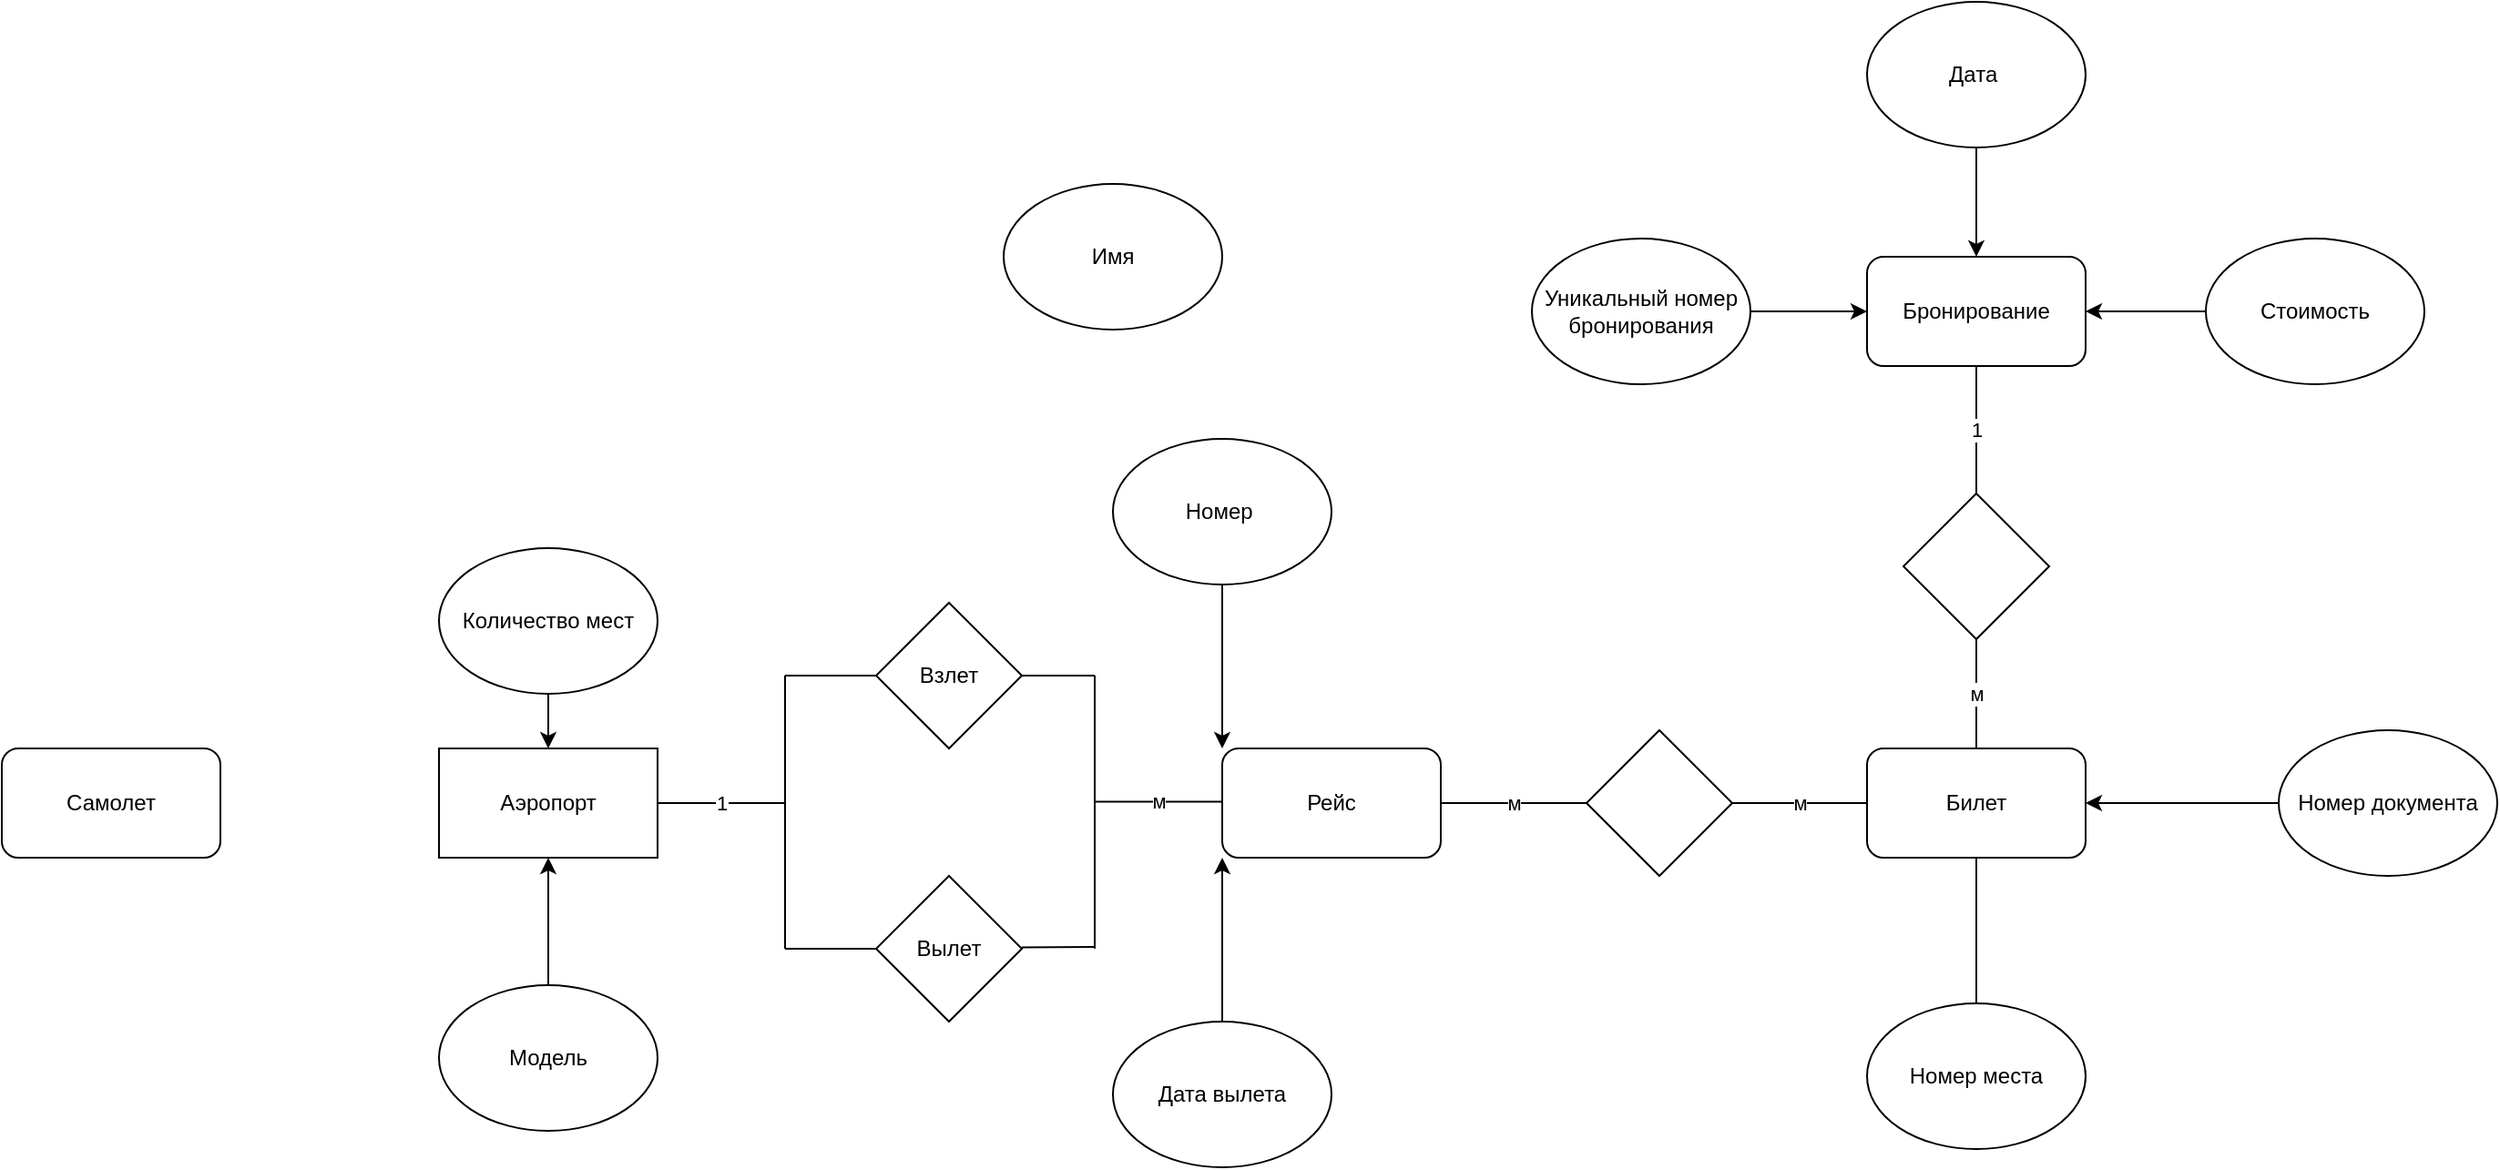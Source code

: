 <mxfile version="20.2.8" type="github">
  <diagram id="9wx6JyTRQ3IxCqDkxweB" name="Страница 1">
    <mxGraphModel dx="2084" dy="780" grid="1" gridSize="10" guides="1" tooltips="1" connect="1" arrows="1" fold="1" page="1" pageScale="1" pageWidth="827" pageHeight="1169" math="0" shadow="0">
      <root>
        <mxCell id="0" />
        <mxCell id="1" parent="0" />
        <mxCell id="8dp724j7B6rKjIRby_pD-3" value="Бронирование" style="rounded=1;whiteSpace=wrap;html=1;" parent="1" vertex="1">
          <mxGeometry x="414" y="330" width="120" height="60" as="geometry" />
        </mxCell>
        <mxCell id="8dp724j7B6rKjIRby_pD-5" value="Билет" style="rounded=1;whiteSpace=wrap;html=1;" parent="1" vertex="1">
          <mxGeometry x="414" y="600" width="120" height="60" as="geometry" />
        </mxCell>
        <mxCell id="8dp724j7B6rKjIRby_pD-9" style="edgeStyle=orthogonalEdgeStyle;rounded=0;orthogonalLoop=1;jettySize=auto;html=1;exitX=0.5;exitY=1;exitDx=0;exitDy=0;entryX=0.5;entryY=0;entryDx=0;entryDy=0;" parent="1" source="8dp724j7B6rKjIRby_pD-7" target="8dp724j7B6rKjIRby_pD-3" edge="1">
          <mxGeometry relative="1" as="geometry" />
        </mxCell>
        <mxCell id="8dp724j7B6rKjIRby_pD-7" value="Дата&amp;nbsp;" style="ellipse;whiteSpace=wrap;html=1;" parent="1" vertex="1">
          <mxGeometry x="414" y="190" width="120" height="80" as="geometry" />
        </mxCell>
        <mxCell id="8dp724j7B6rKjIRby_pD-10" style="edgeStyle=orthogonalEdgeStyle;rounded=0;orthogonalLoop=1;jettySize=auto;html=1;exitX=0;exitY=0.5;exitDx=0;exitDy=0;entryX=1;entryY=0.5;entryDx=0;entryDy=0;" parent="1" source="8dp724j7B6rKjIRby_pD-8" target="8dp724j7B6rKjIRby_pD-3" edge="1">
          <mxGeometry relative="1" as="geometry" />
        </mxCell>
        <mxCell id="8dp724j7B6rKjIRby_pD-8" value="Стоимость" style="ellipse;whiteSpace=wrap;html=1;" parent="1" vertex="1">
          <mxGeometry x="600" y="320" width="120" height="80" as="geometry" />
        </mxCell>
        <mxCell id="8dp724j7B6rKjIRby_pD-19" style="edgeStyle=orthogonalEdgeStyle;rounded=0;orthogonalLoop=1;jettySize=auto;html=1;entryX=1;entryY=0.5;entryDx=0;entryDy=0;" parent="1" source="8dp724j7B6rKjIRby_pD-12" target="8dp724j7B6rKjIRby_pD-5" edge="1">
          <mxGeometry relative="1" as="geometry" />
        </mxCell>
        <mxCell id="8dp724j7B6rKjIRby_pD-12" value="Номер документа" style="ellipse;whiteSpace=wrap;html=1;" parent="1" vertex="1">
          <mxGeometry x="640" y="590" width="120" height="80" as="geometry" />
        </mxCell>
        <mxCell id="8dp724j7B6rKjIRby_pD-14" value="Имя" style="ellipse;whiteSpace=wrap;html=1;" parent="1" vertex="1">
          <mxGeometry x="-60" y="290" width="120" height="80" as="geometry" />
        </mxCell>
        <mxCell id="8dp724j7B6rKjIRby_pD-17" style="edgeStyle=orthogonalEdgeStyle;rounded=0;orthogonalLoop=1;jettySize=auto;html=1;entryX=0;entryY=0.5;entryDx=0;entryDy=0;" parent="1" source="8dp724j7B6rKjIRby_pD-16" target="8dp724j7B6rKjIRby_pD-3" edge="1">
          <mxGeometry relative="1" as="geometry" />
        </mxCell>
        <mxCell id="8dp724j7B6rKjIRby_pD-16" value="Уникальный номер бронирования" style="ellipse;whiteSpace=wrap;html=1;" parent="1" vertex="1">
          <mxGeometry x="230" y="320" width="120" height="80" as="geometry" />
        </mxCell>
        <mxCell id="8dp724j7B6rKjIRby_pD-23" value="Рейс" style="rounded=1;whiteSpace=wrap;html=1;" parent="1" vertex="1">
          <mxGeometry x="60" y="600" width="120" height="60" as="geometry" />
        </mxCell>
        <mxCell id="8dp724j7B6rKjIRby_pD-26" style="edgeStyle=orthogonalEdgeStyle;rounded=0;orthogonalLoop=1;jettySize=auto;html=1;entryX=0;entryY=0;entryDx=0;entryDy=0;" parent="1" source="8dp724j7B6rKjIRby_pD-25" target="8dp724j7B6rKjIRby_pD-23" edge="1">
          <mxGeometry relative="1" as="geometry" />
        </mxCell>
        <mxCell id="8dp724j7B6rKjIRby_pD-25" value="Номер&amp;nbsp;" style="ellipse;whiteSpace=wrap;html=1;" parent="1" vertex="1">
          <mxGeometry y="430" width="120" height="80" as="geometry" />
        </mxCell>
        <mxCell id="8dp724j7B6rKjIRby_pD-28" style="edgeStyle=orthogonalEdgeStyle;rounded=0;orthogonalLoop=1;jettySize=auto;html=1;entryX=0;entryY=1;entryDx=0;entryDy=0;" parent="1" source="8dp724j7B6rKjIRby_pD-27" target="8dp724j7B6rKjIRby_pD-23" edge="1">
          <mxGeometry relative="1" as="geometry" />
        </mxCell>
        <mxCell id="8dp724j7B6rKjIRby_pD-27" value="Дата вылета" style="ellipse;whiteSpace=wrap;html=1;" parent="1" vertex="1">
          <mxGeometry y="750" width="120" height="80" as="geometry" />
        </mxCell>
        <mxCell id="8dp724j7B6rKjIRby_pD-29" value="Аэропорт" style="rounded=0;whiteSpace=wrap;html=1;" parent="1" vertex="1">
          <mxGeometry x="-370" y="600" width="120" height="60" as="geometry" />
        </mxCell>
        <mxCell id="8dp724j7B6rKjIRby_pD-32" style="edgeStyle=orthogonalEdgeStyle;rounded=0;orthogonalLoop=1;jettySize=auto;html=1;" parent="1" source="8dp724j7B6rKjIRby_pD-31" target="8dp724j7B6rKjIRby_pD-29" edge="1">
          <mxGeometry relative="1" as="geometry" />
        </mxCell>
        <mxCell id="8dp724j7B6rKjIRby_pD-31" value="Количество мест" style="ellipse;whiteSpace=wrap;html=1;" parent="1" vertex="1">
          <mxGeometry x="-370" y="490" width="120" height="80" as="geometry" />
        </mxCell>
        <mxCell id="8dp724j7B6rKjIRby_pD-33" value="" style="rhombus;whiteSpace=wrap;html=1;" parent="1" vertex="1">
          <mxGeometry x="434" y="460" width="80" height="80" as="geometry" />
        </mxCell>
        <mxCell id="8dp724j7B6rKjIRby_pD-34" value="1" style="endArrow=none;html=1;rounded=0;entryX=0.5;entryY=1;entryDx=0;entryDy=0;exitX=0.5;exitY=0;exitDx=0;exitDy=0;" parent="1" source="8dp724j7B6rKjIRby_pD-33" target="8dp724j7B6rKjIRby_pD-3" edge="1">
          <mxGeometry width="50" height="50" relative="1" as="geometry">
            <mxPoint x="350" y="490" as="sourcePoint" />
            <mxPoint x="400" y="440" as="targetPoint" />
          </mxGeometry>
        </mxCell>
        <mxCell id="8dp724j7B6rKjIRby_pD-35" value="м" style="endArrow=none;html=1;rounded=0;entryX=0.5;entryY=1;entryDx=0;entryDy=0;exitX=0.5;exitY=0;exitDx=0;exitDy=0;" parent="1" source="8dp724j7B6rKjIRby_pD-5" target="8dp724j7B6rKjIRby_pD-33" edge="1">
          <mxGeometry width="50" height="50" relative="1" as="geometry">
            <mxPoint x="270" y="590" as="sourcePoint" />
            <mxPoint x="320" y="540" as="targetPoint" />
          </mxGeometry>
        </mxCell>
        <mxCell id="8dp724j7B6rKjIRby_pD-36" value="" style="rhombus;whiteSpace=wrap;html=1;" parent="1" vertex="1">
          <mxGeometry x="260" y="590" width="80" height="80" as="geometry" />
        </mxCell>
        <mxCell id="8dp724j7B6rKjIRby_pD-37" value="м" style="endArrow=none;html=1;rounded=0;entryX=0;entryY=0.5;entryDx=0;entryDy=0;exitX=1;exitY=0.5;exitDx=0;exitDy=0;" parent="1" source="8dp724j7B6rKjIRby_pD-23" target="8dp724j7B6rKjIRby_pD-36" edge="1">
          <mxGeometry width="50" height="50" relative="1" as="geometry">
            <mxPoint x="110" y="770" as="sourcePoint" />
            <mxPoint x="160" y="720" as="targetPoint" />
          </mxGeometry>
        </mxCell>
        <mxCell id="8dp724j7B6rKjIRby_pD-38" value="м" style="endArrow=none;html=1;rounded=0;entryX=0;entryY=0.5;entryDx=0;entryDy=0;exitX=1;exitY=0.5;exitDx=0;exitDy=0;" parent="1" source="8dp724j7B6rKjIRby_pD-36" target="8dp724j7B6rKjIRby_pD-5" edge="1">
          <mxGeometry width="50" height="50" relative="1" as="geometry">
            <mxPoint x="340" y="720" as="sourcePoint" />
            <mxPoint x="390" y="670" as="targetPoint" />
          </mxGeometry>
        </mxCell>
        <mxCell id="8dp724j7B6rKjIRby_pD-39" value="Взлет" style="rhombus;whiteSpace=wrap;html=1;" parent="1" vertex="1">
          <mxGeometry x="-130" y="520" width="80" height="80" as="geometry" />
        </mxCell>
        <mxCell id="eQU85CLvtmhbO05ulc1L-1" value="Вылет" style="rhombus;whiteSpace=wrap;html=1;" vertex="1" parent="1">
          <mxGeometry x="-130" y="670" width="80" height="80" as="geometry" />
        </mxCell>
        <mxCell id="eQU85CLvtmhbO05ulc1L-2" value="1" style="endArrow=none;html=1;rounded=0;entryX=1;entryY=0.5;entryDx=0;entryDy=0;" edge="1" parent="1" target="8dp724j7B6rKjIRby_pD-29">
          <mxGeometry width="50" height="50" relative="1" as="geometry">
            <mxPoint x="-180" y="630" as="sourcePoint" />
            <mxPoint x="-170" y="650" as="targetPoint" />
          </mxGeometry>
        </mxCell>
        <mxCell id="eQU85CLvtmhbO05ulc1L-3" value="" style="endArrow=none;html=1;rounded=0;" edge="1" parent="1">
          <mxGeometry width="50" height="50" relative="1" as="geometry">
            <mxPoint x="-180" y="630" as="sourcePoint" />
            <mxPoint x="-180" y="560" as="targetPoint" />
          </mxGeometry>
        </mxCell>
        <mxCell id="eQU85CLvtmhbO05ulc1L-4" value="" style="endArrow=none;html=1;rounded=0;entryX=0;entryY=0.5;entryDx=0;entryDy=0;" edge="1" parent="1" target="8dp724j7B6rKjIRby_pD-39">
          <mxGeometry width="50" height="50" relative="1" as="geometry">
            <mxPoint x="-180" y="560" as="sourcePoint" />
            <mxPoint x="-150" y="480" as="targetPoint" />
          </mxGeometry>
        </mxCell>
        <mxCell id="eQU85CLvtmhbO05ulc1L-5" value="" style="endArrow=none;html=1;rounded=0;" edge="1" parent="1">
          <mxGeometry width="50" height="50" relative="1" as="geometry">
            <mxPoint x="-180" y="710" as="sourcePoint" />
            <mxPoint x="-180" y="630" as="targetPoint" />
          </mxGeometry>
        </mxCell>
        <mxCell id="eQU85CLvtmhbO05ulc1L-6" value="" style="endArrow=none;html=1;rounded=0;entryX=0;entryY=0.5;entryDx=0;entryDy=0;" edge="1" parent="1" target="eQU85CLvtmhbO05ulc1L-1">
          <mxGeometry width="50" height="50" relative="1" as="geometry">
            <mxPoint x="-180" y="710" as="sourcePoint" />
            <mxPoint x="-170" y="750" as="targetPoint" />
          </mxGeometry>
        </mxCell>
        <mxCell id="eQU85CLvtmhbO05ulc1L-8" value="" style="endArrow=none;html=1;rounded=0;" edge="1" parent="1">
          <mxGeometry width="50" height="50" relative="1" as="geometry">
            <mxPoint x="-10" y="630" as="sourcePoint" />
            <mxPoint x="-10" y="560" as="targetPoint" />
          </mxGeometry>
        </mxCell>
        <mxCell id="eQU85CLvtmhbO05ulc1L-10" value="" style="endArrow=none;html=1;rounded=0;" edge="1" parent="1">
          <mxGeometry width="50" height="50" relative="1" as="geometry">
            <mxPoint x="-10" y="710" as="sourcePoint" />
            <mxPoint x="-10" y="630" as="targetPoint" />
          </mxGeometry>
        </mxCell>
        <mxCell id="eQU85CLvtmhbO05ulc1L-11" value="" style="endArrow=none;html=1;rounded=0;" edge="1" parent="1">
          <mxGeometry width="50" height="50" relative="1" as="geometry">
            <mxPoint x="-50" y="709.29" as="sourcePoint" />
            <mxPoint x="-10" y="709" as="targetPoint" />
          </mxGeometry>
        </mxCell>
        <mxCell id="eQU85CLvtmhbO05ulc1L-12" value="м" style="endArrow=none;html=1;rounded=0;entryX=1;entryY=0.5;entryDx=0;entryDy=0;" edge="1" parent="1">
          <mxGeometry width="50" height="50" relative="1" as="geometry">
            <mxPoint x="60" y="629.29" as="sourcePoint" />
            <mxPoint x="-10" y="629.29" as="targetPoint" />
          </mxGeometry>
        </mxCell>
        <mxCell id="eQU85CLvtmhbO05ulc1L-13" value="" style="endArrow=none;html=1;rounded=0;exitX=1;exitY=0.5;exitDx=0;exitDy=0;" edge="1" parent="1" source="8dp724j7B6rKjIRby_pD-39">
          <mxGeometry width="50" height="50" relative="1" as="geometry">
            <mxPoint x="-160" y="500" as="sourcePoint" />
            <mxPoint x="-10" y="560" as="targetPoint" />
          </mxGeometry>
        </mxCell>
        <mxCell id="eQU85CLvtmhbO05ulc1L-17" style="edgeStyle=none;rounded=0;orthogonalLoop=1;jettySize=auto;html=1;entryX=0.5;entryY=1;entryDx=0;entryDy=0;" edge="1" parent="1" source="eQU85CLvtmhbO05ulc1L-16" target="8dp724j7B6rKjIRby_pD-29">
          <mxGeometry relative="1" as="geometry" />
        </mxCell>
        <mxCell id="eQU85CLvtmhbO05ulc1L-16" value="Модель" style="ellipse;whiteSpace=wrap;html=1;" vertex="1" parent="1">
          <mxGeometry x="-370" y="730" width="120" height="80" as="geometry" />
        </mxCell>
        <mxCell id="eQU85CLvtmhbO05ulc1L-18" value="Номер места" style="ellipse;whiteSpace=wrap;html=1;" vertex="1" parent="1">
          <mxGeometry x="414" y="740" width="120" height="80" as="geometry" />
        </mxCell>
        <mxCell id="eQU85CLvtmhbO05ulc1L-19" value="" style="endArrow=none;html=1;rounded=0;entryX=0.5;entryY=1;entryDx=0;entryDy=0;exitX=0.5;exitY=0;exitDx=0;exitDy=0;" edge="1" parent="1" source="eQU85CLvtmhbO05ulc1L-18" target="8dp724j7B6rKjIRby_pD-5">
          <mxGeometry width="50" height="50" relative="1" as="geometry">
            <mxPoint x="300" y="740" as="sourcePoint" />
            <mxPoint x="350" y="690" as="targetPoint" />
          </mxGeometry>
        </mxCell>
        <mxCell id="eQU85CLvtmhbO05ulc1L-20" value="Самолет" style="rounded=1;whiteSpace=wrap;html=1;" vertex="1" parent="1">
          <mxGeometry x="-610" y="600" width="120" height="60" as="geometry" />
        </mxCell>
      </root>
    </mxGraphModel>
  </diagram>
</mxfile>
